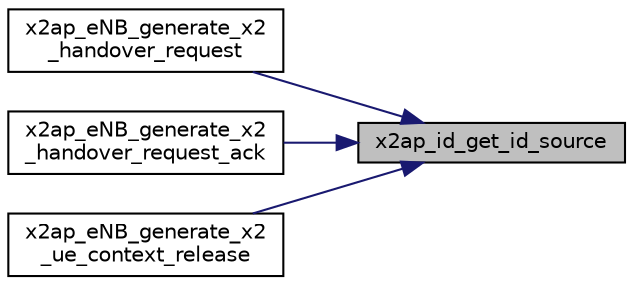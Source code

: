 digraph "x2ap_id_get_id_source"
{
 // LATEX_PDF_SIZE
  edge [fontname="Helvetica",fontsize="10",labelfontname="Helvetica",labelfontsize="10"];
  node [fontname="Helvetica",fontsize="10",shape=record];
  rankdir="RL";
  Node1 [label="x2ap_id_get_id_source",height=0.2,width=0.4,color="black", fillcolor="grey75", style="filled", fontcolor="black",tooltip=" "];
  Node1 -> Node2 [dir="back",color="midnightblue",fontsize="10",style="solid",fontname="Helvetica"];
  Node2 [label="x2ap_eNB_generate_x2\l_handover_request",height=0.2,width=0.4,color="black", fillcolor="white", style="filled",URL="$x2ap__eNB__generate__messages_8h.html#a9b62dabb4c0e827e99ec94d0ebb83622",tooltip=" "];
  Node1 -> Node3 [dir="back",color="midnightblue",fontsize="10",style="solid",fontname="Helvetica"];
  Node3 [label="x2ap_eNB_generate_x2\l_handover_request_ack",height=0.2,width=0.4,color="black", fillcolor="white", style="filled",URL="$x2ap__eNB__generate__messages_8h.html#a41b69065464346209d3b3923a54a91a0",tooltip=" "];
  Node1 -> Node4 [dir="back",color="midnightblue",fontsize="10",style="solid",fontname="Helvetica"];
  Node4 [label="x2ap_eNB_generate_x2\l_ue_context_release",height=0.2,width=0.4,color="black", fillcolor="white", style="filled",URL="$x2ap__eNB__generate__messages_8h.html#ad19968ed81feeeec4d8e322d032b4a7f",tooltip=" "];
}
